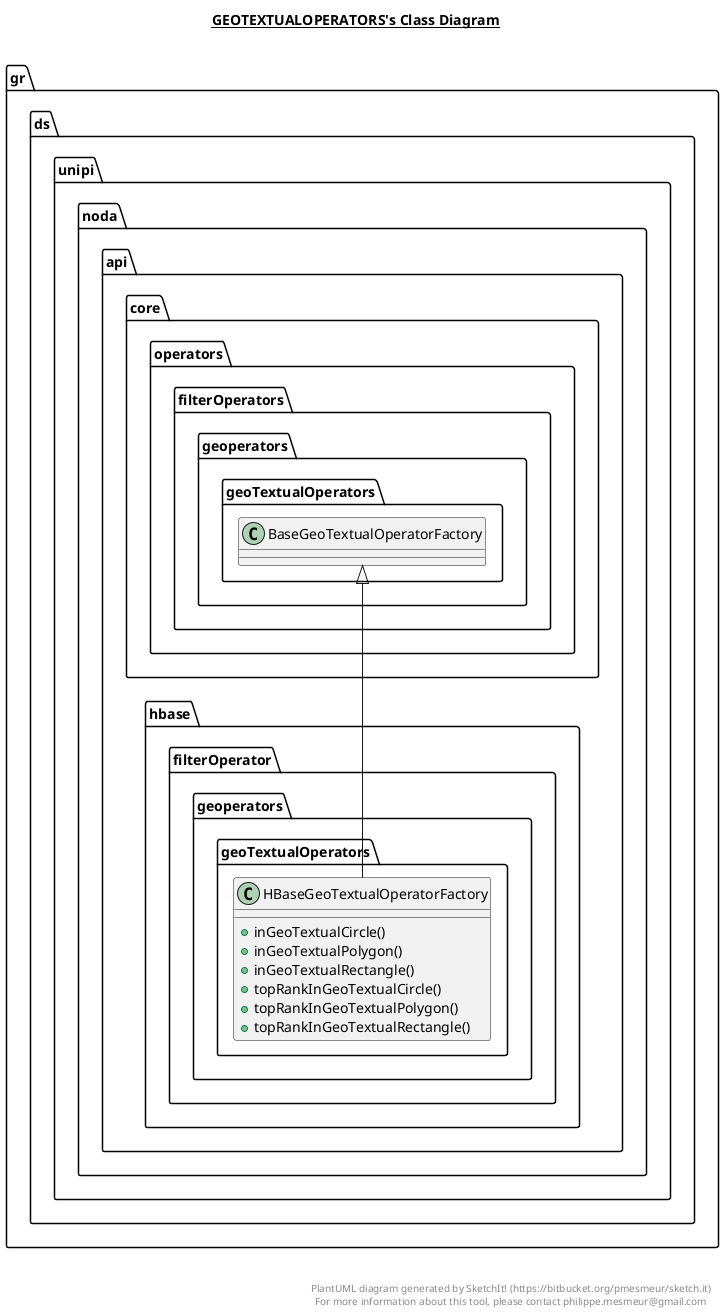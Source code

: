 @startuml

title __GEOTEXTUALOPERATORS's Class Diagram__\n

  namespace gr.ds.unipi.noda.api.hbase {
    namespace filterOperator.geoperators.geoTextualOperators {
      class gr.ds.unipi.noda.api.hbase.filterOperator.geoperators.geoTextualOperators.HBaseGeoTextualOperatorFactory {
          + inGeoTextualCircle()
          + inGeoTextualPolygon()
          + inGeoTextualRectangle()
          + topRankInGeoTextualCircle()
          + topRankInGeoTextualPolygon()
          + topRankInGeoTextualRectangle()
      }
    }
  }
  

  gr.ds.unipi.noda.api.hbase.filterOperator.geoperators.geoTextualOperators.HBaseGeoTextualOperatorFactory -up-|> gr.ds.unipi.noda.api.core.operators.filterOperators.geoperators.geoTextualOperators.BaseGeoTextualOperatorFactory


right footer


PlantUML diagram generated by SketchIt! (https://bitbucket.org/pmesmeur/sketch.it)
For more information about this tool, please contact philippe.mesmeur@gmail.com
endfooter

@enduml
